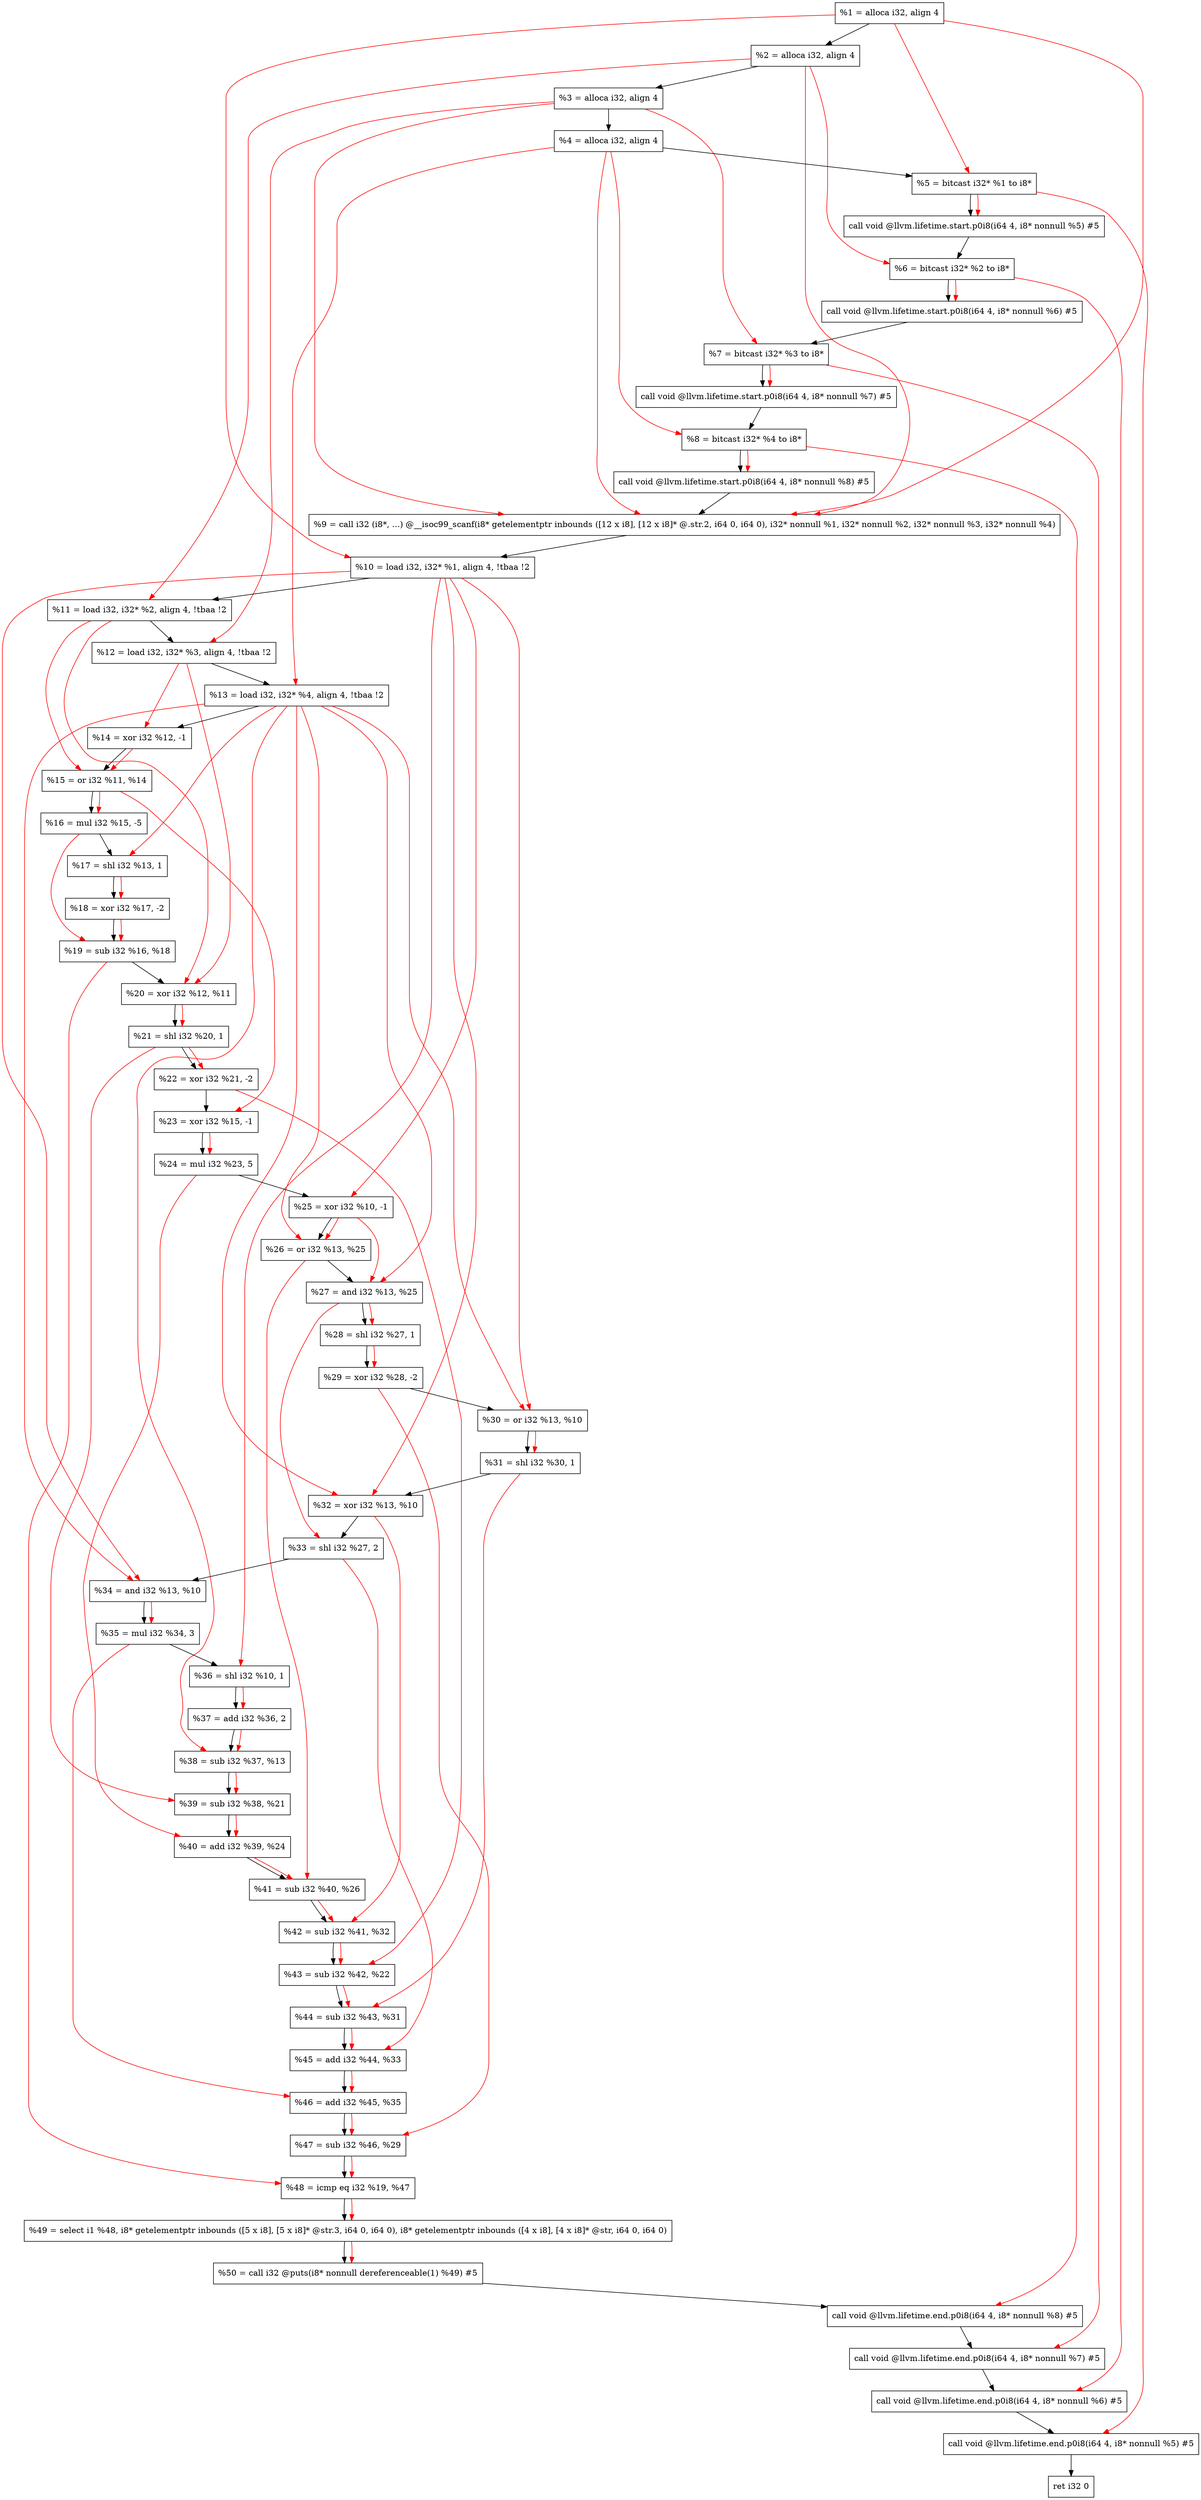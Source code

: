 digraph "DFG for'main' function" {
	Node0x19da978[shape=record, label="  %1 = alloca i32, align 4"];
	Node0x19da9f8[shape=record, label="  %2 = alloca i32, align 4"];
	Node0x19daa88[shape=record, label="  %3 = alloca i32, align 4"];
	Node0x19daae8[shape=record, label="  %4 = alloca i32, align 4"];
	Node0x19dab98[shape=record, label="  %5 = bitcast i32* %1 to i8*"];
	Node0x19dafc8[shape=record, label="  call void @llvm.lifetime.start.p0i8(i64 4, i8* nonnull %5) #5"];
	Node0x19db0a8[shape=record, label="  %6 = bitcast i32* %2 to i8*"];
	Node0x19db1a8[shape=record, label="  call void @llvm.lifetime.start.p0i8(i64 4, i8* nonnull %6) #5"];
	Node0x19db268[shape=record, label="  %7 = bitcast i32* %3 to i8*"];
	Node0x19db318[shape=record, label="  call void @llvm.lifetime.start.p0i8(i64 4, i8* nonnull %7) #5"];
	Node0x19db3d8[shape=record, label="  %8 = bitcast i32* %4 to i8*"];
	Node0x19db488[shape=record, label="  call void @llvm.lifetime.start.p0i8(i64 4, i8* nonnull %8) #5"];
	Node0x19d5a60[shape=record, label="  %9 = call i32 (i8*, ...) @__isoc99_scanf(i8* getelementptr inbounds ([12 x i8], [12 x i8]* @.str.2, i64 0, i64 0), i32* nonnull %1, i32* nonnull %2, i32* nonnull %3, i32* nonnull %4)"];
	Node0x19db688[shape=record, label="  %10 = load i32, i32* %1, align 4, !tbaa !2"];
	Node0x19dc5f8[shape=record, label="  %11 = load i32, i32* %2, align 4, !tbaa !2"];
	Node0x19dcc68[shape=record, label="  %12 = load i32, i32* %3, align 4, !tbaa !2"];
	Node0x19dccc8[shape=record, label="  %13 = load i32, i32* %4, align 4, !tbaa !2"];
	Node0x19dcd40[shape=record, label="  %14 = xor i32 %12, -1"];
	Node0x19dcdb0[shape=record, label="  %15 = or i32 %11, %14"];
	Node0x19dce20[shape=record, label="  %16 = mul i32 %15, -5"];
	Node0x19dce90[shape=record, label="  %17 = shl i32 %13, 1"];
	Node0x19dcf00[shape=record, label="  %18 = xor i32 %17, -2"];
	Node0x19dcf70[shape=record, label="  %19 = sub i32 %16, %18"];
	Node0x19dcfe0[shape=record, label="  %20 = xor i32 %12, %11"];
	Node0x19dd050[shape=record, label="  %21 = shl i32 %20, 1"];
	Node0x19dd0c0[shape=record, label="  %22 = xor i32 %21, -2"];
	Node0x19dd130[shape=record, label="  %23 = xor i32 %15, -1"];
	Node0x19dd1a0[shape=record, label="  %24 = mul i32 %23, 5"];
	Node0x19dd210[shape=record, label="  %25 = xor i32 %10, -1"];
	Node0x19dd280[shape=record, label="  %26 = or i32 %13, %25"];
	Node0x19dd2f0[shape=record, label="  %27 = and i32 %13, %25"];
	Node0x19dd360[shape=record, label="  %28 = shl i32 %27, 1"];
	Node0x19dd3d0[shape=record, label="  %29 = xor i32 %28, -2"];
	Node0x19dd440[shape=record, label="  %30 = or i32 %13, %10"];
	Node0x19dd4b0[shape=record, label="  %31 = shl i32 %30, 1"];
	Node0x19dd520[shape=record, label="  %32 = xor i32 %13, %10"];
	Node0x19dd590[shape=record, label="  %33 = shl i32 %27, 2"];
	Node0x19dd600[shape=record, label="  %34 = and i32 %13, %10"];
	Node0x19dd670[shape=record, label="  %35 = mul i32 %34, 3"];
	Node0x19dd6e0[shape=record, label="  %36 = shl i32 %10, 1"];
	Node0x19dd750[shape=record, label="  %37 = add i32 %36, 2"];
	Node0x19dd7c0[shape=record, label="  %38 = sub i32 %37, %13"];
	Node0x19dd830[shape=record, label="  %39 = sub i32 %38, %21"];
	Node0x19dd8a0[shape=record, label="  %40 = add i32 %39, %24"];
	Node0x19dd910[shape=record, label="  %41 = sub i32 %40, %26"];
	Node0x19dd980[shape=record, label="  %42 = sub i32 %41, %32"];
	Node0x19dd9f0[shape=record, label="  %43 = sub i32 %42, %22"];
	Node0x19dda60[shape=record, label="  %44 = sub i32 %43, %31"];
	Node0x19ddad0[shape=record, label="  %45 = add i32 %44, %33"];
	Node0x19ddb40[shape=record, label="  %46 = add i32 %45, %35"];
	Node0x19ddbb0[shape=record, label="  %47 = sub i32 %46, %29"];
	Node0x19ddc20[shape=record, label="  %48 = icmp eq i32 %19, %47"];
	Node0x197a8b8[shape=record, label="  %49 = select i1 %48, i8* getelementptr inbounds ([5 x i8], [5 x i8]* @str.3, i64 0, i64 0), i8* getelementptr inbounds ([4 x i8], [4 x i8]* @str, i64 0, i64 0)"];
	Node0x19ddcb0[shape=record, label="  %50 = call i32 @puts(i8* nonnull dereferenceable(1) %49) #5"];
	Node0x19ddf58[shape=record, label="  call void @llvm.lifetime.end.p0i8(i64 4, i8* nonnull %8) #5"];
	Node0x19de0b8[shape=record, label="  call void @llvm.lifetime.end.p0i8(i64 4, i8* nonnull %7) #5"];
	Node0x19de1c8[shape=record, label="  call void @llvm.lifetime.end.p0i8(i64 4, i8* nonnull %6) #5"];
	Node0x19de2d8[shape=record, label="  call void @llvm.lifetime.end.p0i8(i64 4, i8* nonnull %5) #5"];
	Node0x19de398[shape=record, label="  ret i32 0"];
	Node0x19da978 -> Node0x19da9f8;
	Node0x19da9f8 -> Node0x19daa88;
	Node0x19daa88 -> Node0x19daae8;
	Node0x19daae8 -> Node0x19dab98;
	Node0x19dab98 -> Node0x19dafc8;
	Node0x19dafc8 -> Node0x19db0a8;
	Node0x19db0a8 -> Node0x19db1a8;
	Node0x19db1a8 -> Node0x19db268;
	Node0x19db268 -> Node0x19db318;
	Node0x19db318 -> Node0x19db3d8;
	Node0x19db3d8 -> Node0x19db488;
	Node0x19db488 -> Node0x19d5a60;
	Node0x19d5a60 -> Node0x19db688;
	Node0x19db688 -> Node0x19dc5f8;
	Node0x19dc5f8 -> Node0x19dcc68;
	Node0x19dcc68 -> Node0x19dccc8;
	Node0x19dccc8 -> Node0x19dcd40;
	Node0x19dcd40 -> Node0x19dcdb0;
	Node0x19dcdb0 -> Node0x19dce20;
	Node0x19dce20 -> Node0x19dce90;
	Node0x19dce90 -> Node0x19dcf00;
	Node0x19dcf00 -> Node0x19dcf70;
	Node0x19dcf70 -> Node0x19dcfe0;
	Node0x19dcfe0 -> Node0x19dd050;
	Node0x19dd050 -> Node0x19dd0c0;
	Node0x19dd0c0 -> Node0x19dd130;
	Node0x19dd130 -> Node0x19dd1a0;
	Node0x19dd1a0 -> Node0x19dd210;
	Node0x19dd210 -> Node0x19dd280;
	Node0x19dd280 -> Node0x19dd2f0;
	Node0x19dd2f0 -> Node0x19dd360;
	Node0x19dd360 -> Node0x19dd3d0;
	Node0x19dd3d0 -> Node0x19dd440;
	Node0x19dd440 -> Node0x19dd4b0;
	Node0x19dd4b0 -> Node0x19dd520;
	Node0x19dd520 -> Node0x19dd590;
	Node0x19dd590 -> Node0x19dd600;
	Node0x19dd600 -> Node0x19dd670;
	Node0x19dd670 -> Node0x19dd6e0;
	Node0x19dd6e0 -> Node0x19dd750;
	Node0x19dd750 -> Node0x19dd7c0;
	Node0x19dd7c0 -> Node0x19dd830;
	Node0x19dd830 -> Node0x19dd8a0;
	Node0x19dd8a0 -> Node0x19dd910;
	Node0x19dd910 -> Node0x19dd980;
	Node0x19dd980 -> Node0x19dd9f0;
	Node0x19dd9f0 -> Node0x19dda60;
	Node0x19dda60 -> Node0x19ddad0;
	Node0x19ddad0 -> Node0x19ddb40;
	Node0x19ddb40 -> Node0x19ddbb0;
	Node0x19ddbb0 -> Node0x19ddc20;
	Node0x19ddc20 -> Node0x197a8b8;
	Node0x197a8b8 -> Node0x19ddcb0;
	Node0x19ddcb0 -> Node0x19ddf58;
	Node0x19ddf58 -> Node0x19de0b8;
	Node0x19de0b8 -> Node0x19de1c8;
	Node0x19de1c8 -> Node0x19de2d8;
	Node0x19de2d8 -> Node0x19de398;
edge [color=red]
	Node0x19da978 -> Node0x19dab98;
	Node0x19dab98 -> Node0x19dafc8;
	Node0x19da9f8 -> Node0x19db0a8;
	Node0x19db0a8 -> Node0x19db1a8;
	Node0x19daa88 -> Node0x19db268;
	Node0x19db268 -> Node0x19db318;
	Node0x19daae8 -> Node0x19db3d8;
	Node0x19db3d8 -> Node0x19db488;
	Node0x19da978 -> Node0x19d5a60;
	Node0x19da9f8 -> Node0x19d5a60;
	Node0x19daa88 -> Node0x19d5a60;
	Node0x19daae8 -> Node0x19d5a60;
	Node0x19da978 -> Node0x19db688;
	Node0x19da9f8 -> Node0x19dc5f8;
	Node0x19daa88 -> Node0x19dcc68;
	Node0x19daae8 -> Node0x19dccc8;
	Node0x19dcc68 -> Node0x19dcd40;
	Node0x19dc5f8 -> Node0x19dcdb0;
	Node0x19dcd40 -> Node0x19dcdb0;
	Node0x19dcdb0 -> Node0x19dce20;
	Node0x19dccc8 -> Node0x19dce90;
	Node0x19dce90 -> Node0x19dcf00;
	Node0x19dce20 -> Node0x19dcf70;
	Node0x19dcf00 -> Node0x19dcf70;
	Node0x19dcc68 -> Node0x19dcfe0;
	Node0x19dc5f8 -> Node0x19dcfe0;
	Node0x19dcfe0 -> Node0x19dd050;
	Node0x19dd050 -> Node0x19dd0c0;
	Node0x19dcdb0 -> Node0x19dd130;
	Node0x19dd130 -> Node0x19dd1a0;
	Node0x19db688 -> Node0x19dd210;
	Node0x19dccc8 -> Node0x19dd280;
	Node0x19dd210 -> Node0x19dd280;
	Node0x19dccc8 -> Node0x19dd2f0;
	Node0x19dd210 -> Node0x19dd2f0;
	Node0x19dd2f0 -> Node0x19dd360;
	Node0x19dd360 -> Node0x19dd3d0;
	Node0x19dccc8 -> Node0x19dd440;
	Node0x19db688 -> Node0x19dd440;
	Node0x19dd440 -> Node0x19dd4b0;
	Node0x19dccc8 -> Node0x19dd520;
	Node0x19db688 -> Node0x19dd520;
	Node0x19dd2f0 -> Node0x19dd590;
	Node0x19dccc8 -> Node0x19dd600;
	Node0x19db688 -> Node0x19dd600;
	Node0x19dd600 -> Node0x19dd670;
	Node0x19db688 -> Node0x19dd6e0;
	Node0x19dd6e0 -> Node0x19dd750;
	Node0x19dd750 -> Node0x19dd7c0;
	Node0x19dccc8 -> Node0x19dd7c0;
	Node0x19dd7c0 -> Node0x19dd830;
	Node0x19dd050 -> Node0x19dd830;
	Node0x19dd830 -> Node0x19dd8a0;
	Node0x19dd1a0 -> Node0x19dd8a0;
	Node0x19dd8a0 -> Node0x19dd910;
	Node0x19dd280 -> Node0x19dd910;
	Node0x19dd910 -> Node0x19dd980;
	Node0x19dd520 -> Node0x19dd980;
	Node0x19dd980 -> Node0x19dd9f0;
	Node0x19dd0c0 -> Node0x19dd9f0;
	Node0x19dd9f0 -> Node0x19dda60;
	Node0x19dd4b0 -> Node0x19dda60;
	Node0x19dda60 -> Node0x19ddad0;
	Node0x19dd590 -> Node0x19ddad0;
	Node0x19ddad0 -> Node0x19ddb40;
	Node0x19dd670 -> Node0x19ddb40;
	Node0x19ddb40 -> Node0x19ddbb0;
	Node0x19dd3d0 -> Node0x19ddbb0;
	Node0x19dcf70 -> Node0x19ddc20;
	Node0x19ddbb0 -> Node0x19ddc20;
	Node0x19ddc20 -> Node0x197a8b8;
	Node0x197a8b8 -> Node0x19ddcb0;
	Node0x19db3d8 -> Node0x19ddf58;
	Node0x19db268 -> Node0x19de0b8;
	Node0x19db0a8 -> Node0x19de1c8;
	Node0x19dab98 -> Node0x19de2d8;
}
